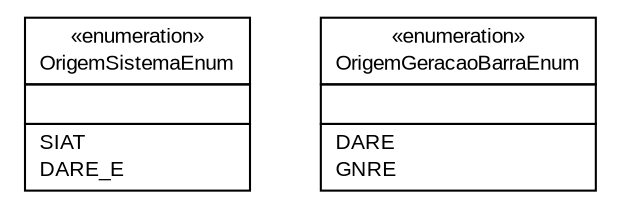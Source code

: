 #!/usr/local/bin/dot
#
# Class diagram 
# Generated by UMLGraph version R5_6 (http://www.umlgraph.org/)
#

digraph G {
	edge [fontname="arial",fontsize=10,labelfontname="arial",labelfontsize=10];
	node [fontname="arial",fontsize=10,shape=plaintext];
	nodesep=0.25;
	ranksep=0.5;
	// br.gov.to.sefaz.util.barcode.domain.OrigemSistemaEnum
	c87 [label=<<table title="br.gov.to.sefaz.util.barcode.domain.OrigemSistemaEnum" border="0" cellborder="1" cellspacing="0" cellpadding="2" port="p" href="./OrigemSistemaEnum.html">
		<tr><td><table border="0" cellspacing="0" cellpadding="1">
<tr><td align="center" balign="center"> &#171;enumeration&#187; </td></tr>
<tr><td align="center" balign="center"> OrigemSistemaEnum </td></tr>
		</table></td></tr>
		<tr><td><table border="0" cellspacing="0" cellpadding="1">
<tr><td align="left" balign="left">  </td></tr>
		</table></td></tr>
		<tr><td><table border="0" cellspacing="0" cellpadding="1">
<tr><td align="left" balign="left"> SIAT </td></tr>
<tr><td align="left" balign="left"> DARE_E </td></tr>
		</table></td></tr>
		</table>>, URL="./OrigemSistemaEnum.html", fontname="arial", fontcolor="black", fontsize=10.0];
	// br.gov.to.sefaz.util.barcode.domain.OrigemGeracaoBarraEnum
	c88 [label=<<table title="br.gov.to.sefaz.util.barcode.domain.OrigemGeracaoBarraEnum" border="0" cellborder="1" cellspacing="0" cellpadding="2" port="p" href="./OrigemGeracaoBarraEnum.html">
		<tr><td><table border="0" cellspacing="0" cellpadding="1">
<tr><td align="center" balign="center"> &#171;enumeration&#187; </td></tr>
<tr><td align="center" balign="center"> OrigemGeracaoBarraEnum </td></tr>
		</table></td></tr>
		<tr><td><table border="0" cellspacing="0" cellpadding="1">
<tr><td align="left" balign="left">  </td></tr>
		</table></td></tr>
		<tr><td><table border="0" cellspacing="0" cellpadding="1">
<tr><td align="left" balign="left"> DARE </td></tr>
<tr><td align="left" balign="left"> GNRE </td></tr>
		</table></td></tr>
		</table>>, URL="./OrigemGeracaoBarraEnum.html", fontname="arial", fontcolor="black", fontsize=10.0];
}

